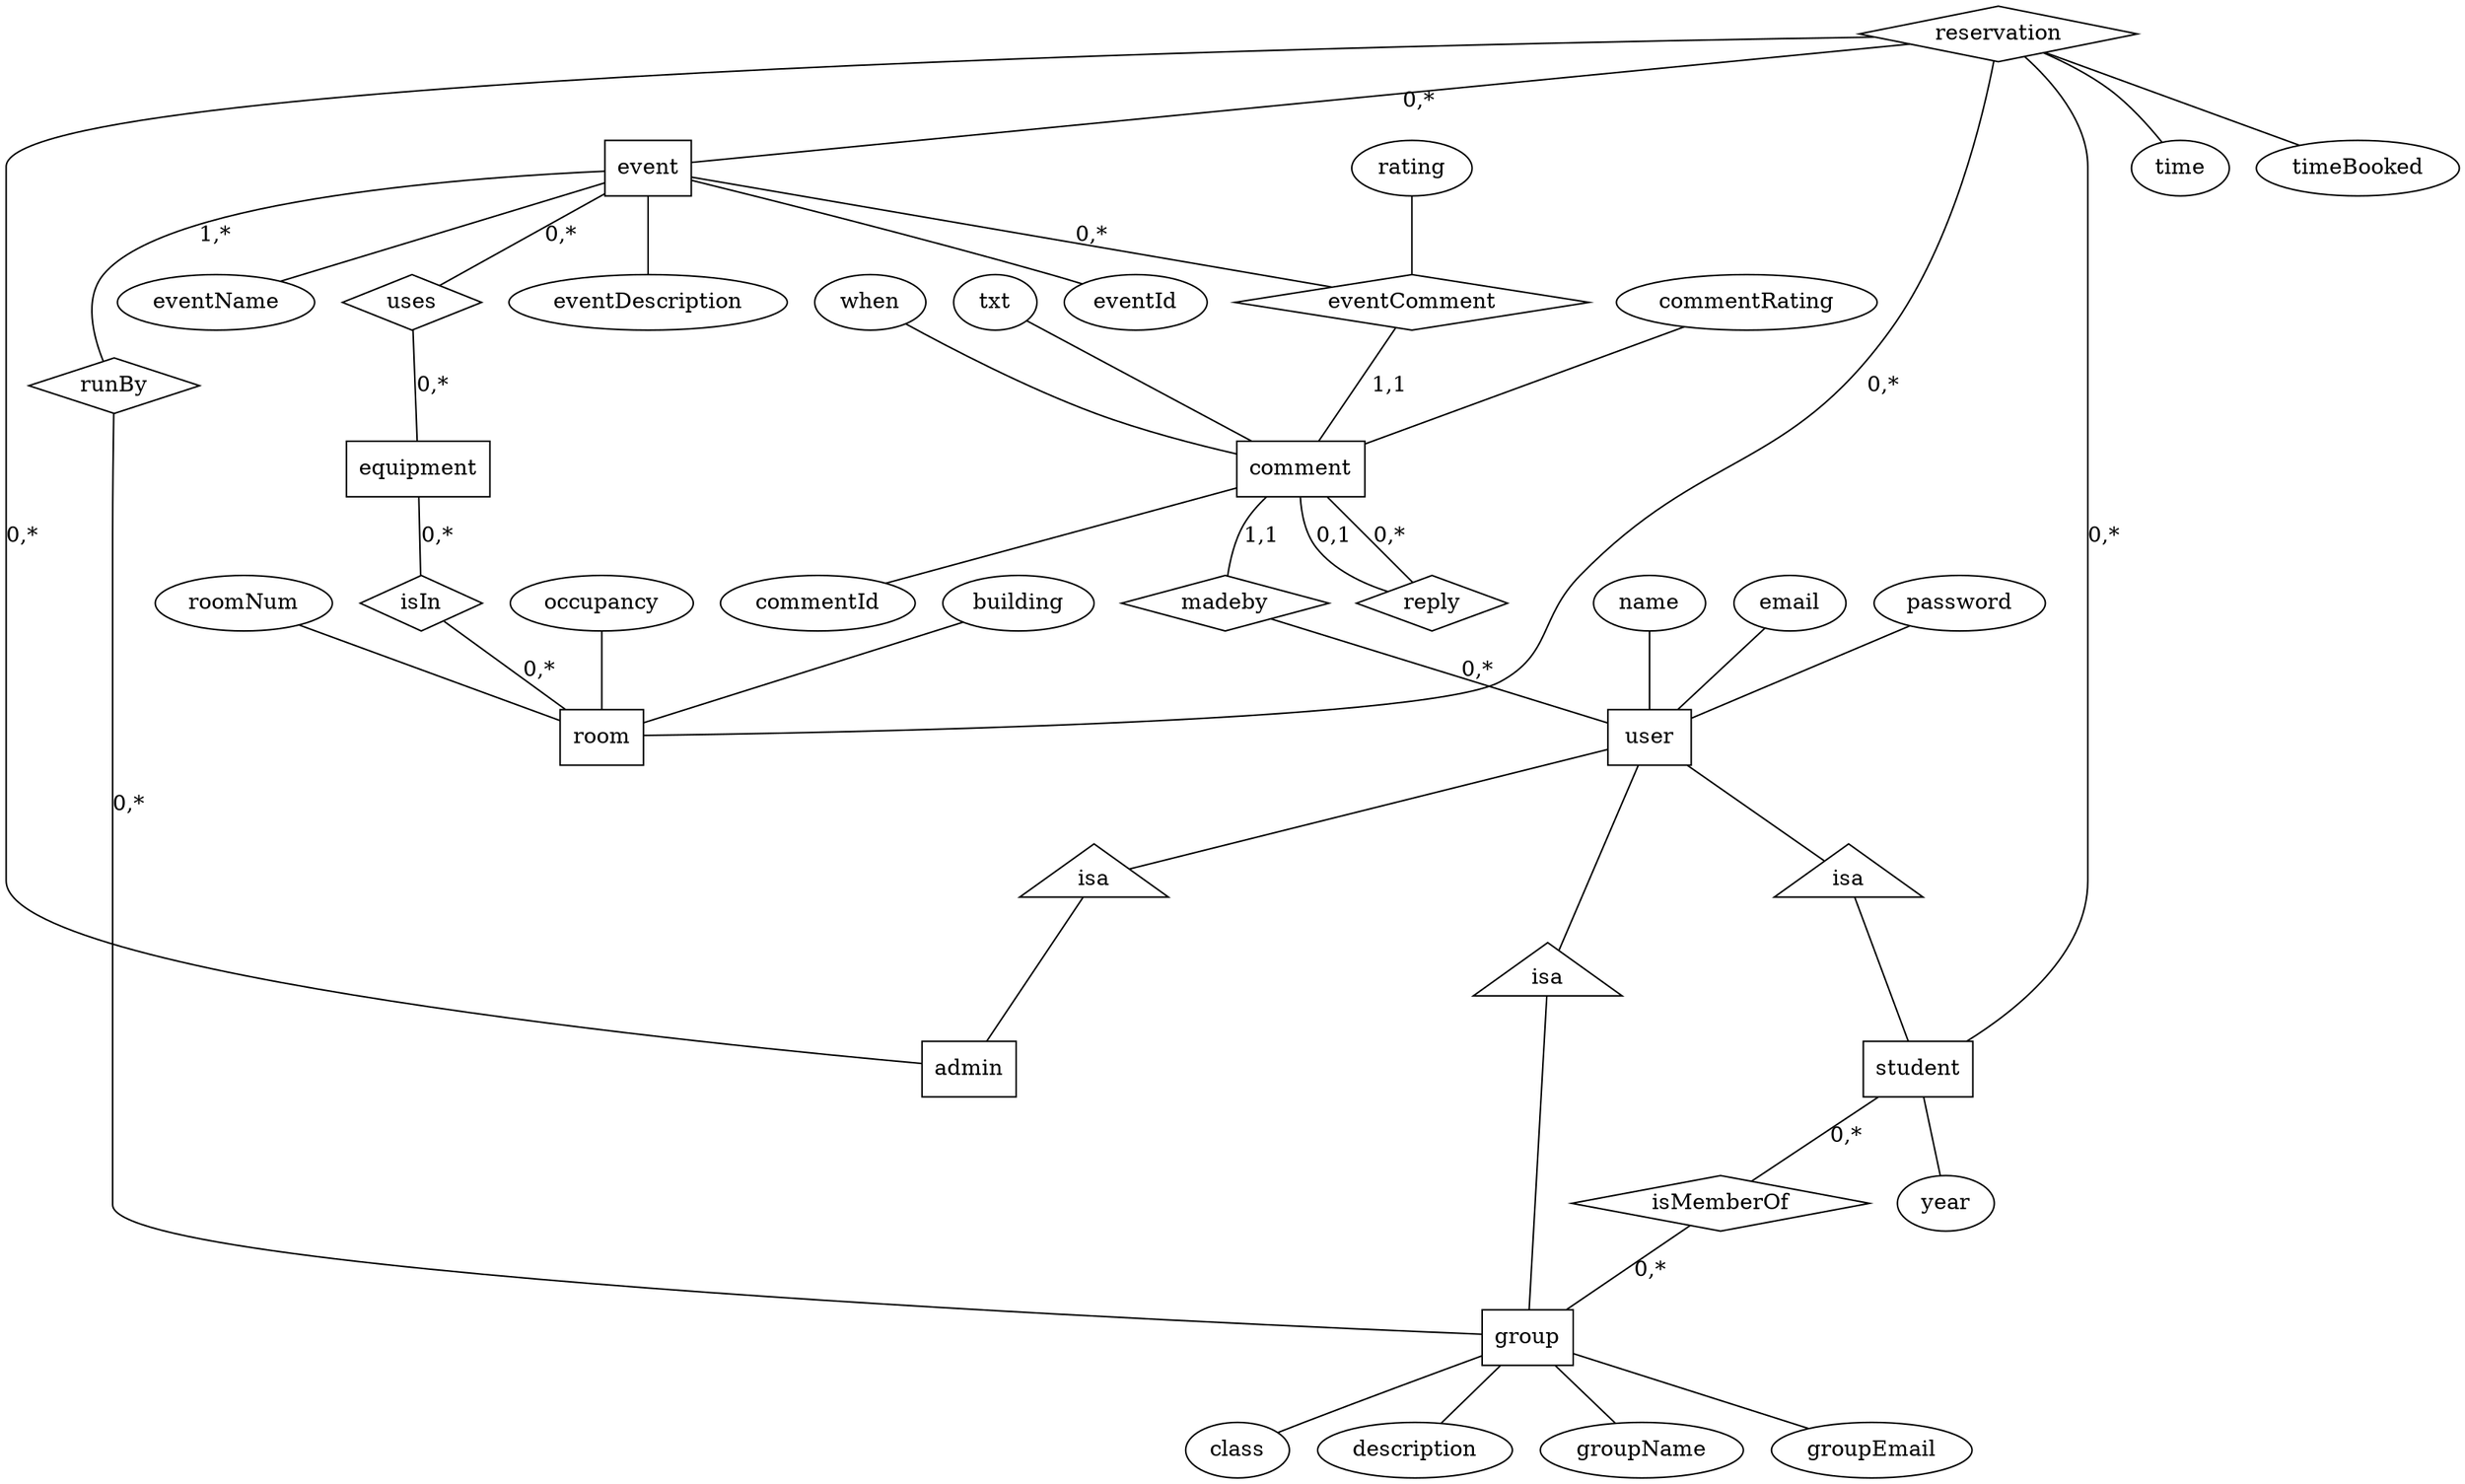 graph{
room [shape=box];
group [shape=box];
event [shape=box];
user [shape=box];
admin [shape=box];
student [shape=box];
//session [shape=box];
comment [shape=box];
equipment [shape=box];

isaadmin [shape=triangle,label=isa];
isastudent [shape=triangle,label=isa];
isagroup [shape=triangle,label=isa];

isMemberOf [shape=diamond];
runBy [shape=diamond];
reservation [shape=diamond]; //make this an entity and relations not one-to-one?
//loggedIn [shape=diamond];
eventComment [shape=diamond];
madeby [shape=diamond];
reply [shape=diamond];
isIn [shape=diamond];
uses [shape=diamond];


//stuff[peripheries=2];

//session--loggedIn [label="0,1"];
//loggedIn--user [label="0,*"];

event--eventComment [label="0,*"];
eventComment--comment [label="1,1"];
comment--madeby [label="1,1"];
madeby--user [label="0,*"];
comment--reply [label="0,*"];
reply--comment [label="0,1"];

user--isastudent--student;
user--isaadmin--admin;
user--isagroup--group;

student--isMemberOf [label="0,*"];
isMemberOf--group [label="0,*"];

equipment--isIn [label="0,*"];
isIn--room [label="0,*"];

event--runBy [label="1,*"];
runBy--group [label="0,*"];
event--uses [label="0,*"];
uses--equipment [label="0,*"];

//primary key of reservation is room and time?
student--reservation [label="0,*"];
reservation--room [label="0,*"];
reservation--event [label="0,*"]; //events can be in un-reservable places
admin--reservation [label="0,*"];

//attributes
name--user;
email--user; //key
password--user;
student--year;

group--class;
group--description;
group--groupName; //key
group--groupEmail; 

building--room; //key
roomNum--room; //key
occupancy--room;
//stuff--room;

event--eventName;
event--eventDescription;
event--eventId; //key

reservation--time;
reservation--timeBooked;

rating--eventComment;

commentRating--comment;
when--comment;
txt--comment;
comment--commentId; //key

}

